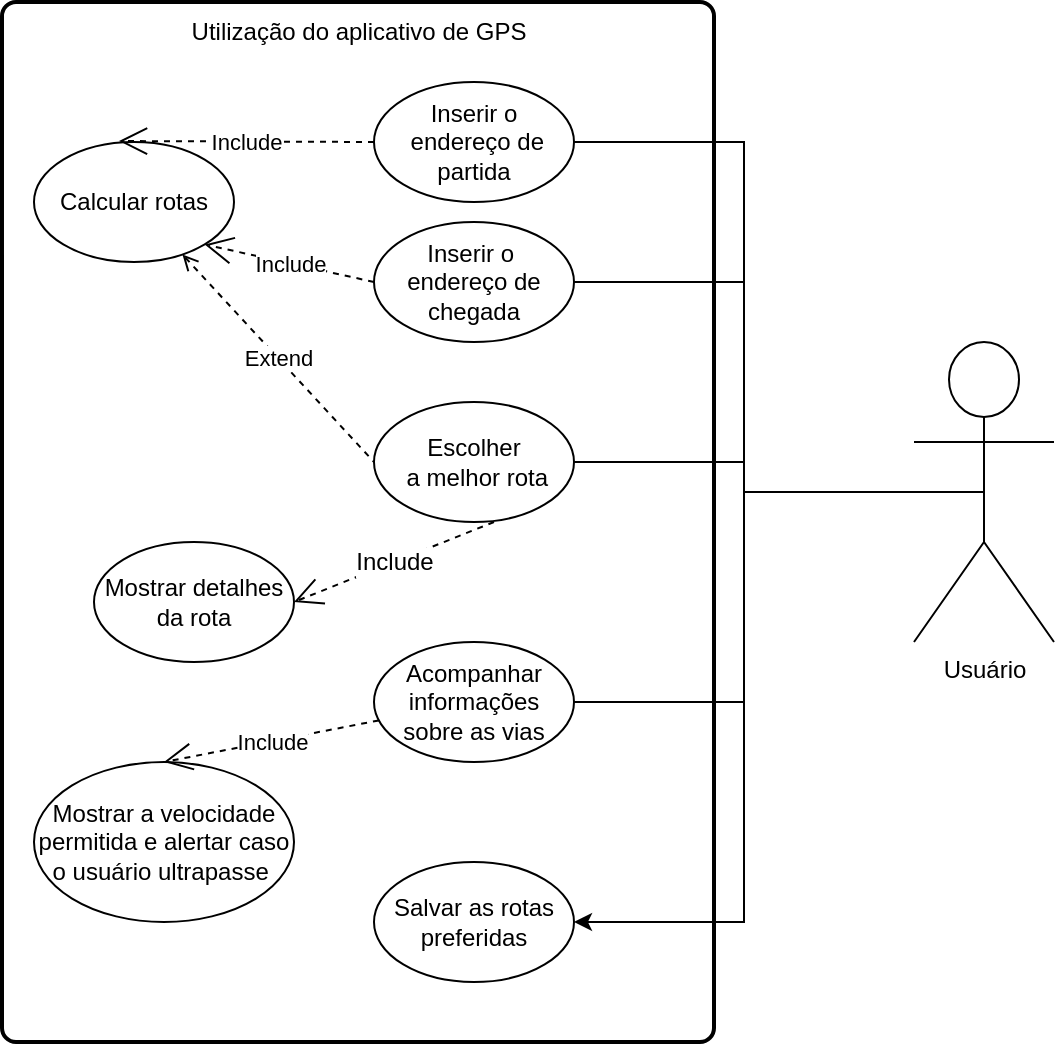 <mxfile version="20.3.7" type="google"><diagram id="7qWm1MVSrzOuyHDWnpwn" name="Página-1"><mxGraphModel grid="1" page="1" gridSize="10" guides="1" tooltips="1" connect="1" arrows="1" fold="1" pageScale="1" pageWidth="827" pageHeight="1169" math="0" shadow="0"><root><mxCell id="0"/><mxCell id="1" parent="0"/><mxCell id="D9M8UP6qwXLpHyBVQPMZ-1" value="" style="rounded=1;whiteSpace=wrap;html=1;absoluteArcSize=1;arcSize=14;strokeWidth=2;" vertex="1" parent="1"><mxGeometry x="244" y="40" width="356" height="520" as="geometry"/></mxCell><mxCell id="D9M8UP6qwXLpHyBVQPMZ-10" style="edgeStyle=orthogonalEdgeStyle;rounded=0;orthogonalLoop=1;jettySize=auto;html=1;entryX=1;entryY=0.5;entryDx=0;entryDy=0;exitX=0.5;exitY=0.5;exitDx=0;exitDy=0;exitPerimeter=0;endArrow=none;endFill=0;" edge="1" parent="1" source="D9M8UP6qwXLpHyBVQPMZ-2" target="D9M8UP6qwXLpHyBVQPMZ-8"><mxGeometry relative="1" as="geometry"/></mxCell><mxCell id="D9M8UP6qwXLpHyBVQPMZ-11" style="edgeStyle=orthogonalEdgeStyle;rounded=0;orthogonalLoop=1;jettySize=auto;html=1;entryX=1;entryY=0.5;entryDx=0;entryDy=0;endArrow=none;endFill=0;exitX=0.5;exitY=0.5;exitDx=0;exitDy=0;exitPerimeter=0;" edge="1" parent="1" source="D9M8UP6qwXLpHyBVQPMZ-2" target="D9M8UP6qwXLpHyBVQPMZ-9"><mxGeometry relative="1" as="geometry"/></mxCell><mxCell id="D9M8UP6qwXLpHyBVQPMZ-21" style="edgeStyle=orthogonalEdgeStyle;rounded=0;orthogonalLoop=1;jettySize=auto;html=1;endArrow=none;endFill=0;exitX=0.5;exitY=0.5;exitDx=0;exitDy=0;exitPerimeter=0;" edge="1" parent="1" source="D9M8UP6qwXLpHyBVQPMZ-2" target="D9M8UP6qwXLpHyBVQPMZ-17"><mxGeometry relative="1" as="geometry"/></mxCell><mxCell id="D9M8UP6qwXLpHyBVQPMZ-36" style="edgeStyle=orthogonalEdgeStyle;rounded=0;orthogonalLoop=1;jettySize=auto;html=1;exitX=0.5;exitY=0.5;exitDx=0;exitDy=0;exitPerimeter=0;entryX=1;entryY=0.5;entryDx=0;entryDy=0;endArrow=none;endFill=0;" edge="1" parent="1" source="D9M8UP6qwXLpHyBVQPMZ-2" target="D9M8UP6qwXLpHyBVQPMZ-35"><mxGeometry relative="1" as="geometry"/></mxCell><mxCell id="2CJr2wrCyJSFxxjQsNQz-2" style="edgeStyle=orthogonalEdgeStyle;rounded=0;orthogonalLoop=1;jettySize=auto;html=1;entryX=1;entryY=0.5;entryDx=0;entryDy=0;" edge="1" parent="1" source="D9M8UP6qwXLpHyBVQPMZ-2" target="2CJr2wrCyJSFxxjQsNQz-1"><mxGeometry relative="1" as="geometry"/></mxCell><mxCell id="D9M8UP6qwXLpHyBVQPMZ-2" value="Usuário" style="shape=umlActor;verticalLabelPosition=bottom;verticalAlign=top;html=1;" vertex="1" parent="1"><mxGeometry x="700" y="210" width="70" height="150" as="geometry"/></mxCell><mxCell id="D9M8UP6qwXLpHyBVQPMZ-8" value="Inserir o&lt;br&gt;&amp;nbsp;endereço de partida" style="ellipse;whiteSpace=wrap;html=1;align=center;" vertex="1" parent="1"><mxGeometry x="430" y="80" width="100" height="60" as="geometry"/></mxCell><mxCell id="D9M8UP6qwXLpHyBVQPMZ-9" value="Inserir o&amp;nbsp; endereço de chegada" style="ellipse;whiteSpace=wrap;html=1;align=center;" vertex="1" parent="1"><mxGeometry x="430" y="150" width="100" height="60" as="geometry"/></mxCell><mxCell id="D9M8UP6qwXLpHyBVQPMZ-13" value="Calcular rotas" style="ellipse;whiteSpace=wrap;html=1;align=center;" vertex="1" parent="1"><mxGeometry x="260" y="110" width="100" height="60" as="geometry"/></mxCell><mxCell id="D9M8UP6qwXLpHyBVQPMZ-17" value="Escolher&lt;br&gt;&amp;nbsp;a melhor rota" style="ellipse;whiteSpace=wrap;html=1;align=center;" vertex="1" parent="1"><mxGeometry x="430" y="240" width="100" height="60" as="geometry"/></mxCell><mxCell id="D9M8UP6qwXLpHyBVQPMZ-23" value="Include" style="endArrow=open;endSize=12;dashed=1;html=1;rounded=0;entryX=0.425;entryY=-0.008;entryDx=0;entryDy=0;entryPerimeter=0;" edge="1" parent="1" source="D9M8UP6qwXLpHyBVQPMZ-8" target="D9M8UP6qwXLpHyBVQPMZ-13"><mxGeometry width="160" relative="1" as="geometry"><mxPoint x="270" y="110" as="sourcePoint"/><mxPoint x="340" y="110" as="targetPoint"/></mxGeometry></mxCell><mxCell id="D9M8UP6qwXLpHyBVQPMZ-24" value="Include" style="endArrow=open;endSize=12;dashed=1;html=1;rounded=0;entryX=1;entryY=1;entryDx=0;entryDy=0;exitX=0;exitY=0.5;exitDx=0;exitDy=0;" edge="1" parent="1" source="D9M8UP6qwXLpHyBVQPMZ-9" target="D9M8UP6qwXLpHyBVQPMZ-13"><mxGeometry width="160" relative="1" as="geometry"><mxPoint x="420" y="180" as="sourcePoint"/><mxPoint x="580" y="180" as="targetPoint"/></mxGeometry></mxCell><mxCell id="D9M8UP6qwXLpHyBVQPMZ-25" value="Extend" style="endArrow=none;endSize=12;dashed=1;html=1;rounded=0;entryX=0;entryY=0.5;entryDx=0;entryDy=0;startArrow=open;startFill=0;endFill=0;" edge="1" parent="1" source="D9M8UP6qwXLpHyBVQPMZ-13" target="D9M8UP6qwXLpHyBVQPMZ-17"><mxGeometry width="160" relative="1" as="geometry"><mxPoint x="340" y="170" as="sourcePoint"/><mxPoint x="340" y="330" as="targetPoint"/></mxGeometry></mxCell><mxCell id="D9M8UP6qwXLpHyBVQPMZ-32" value="Mostrar detalhes da rota" style="ellipse;whiteSpace=wrap;html=1;align=center;" vertex="1" parent="1"><mxGeometry x="290" y="310" width="100" height="60" as="geometry"/></mxCell><mxCell id="D9M8UP6qwXLpHyBVQPMZ-35" value="Acompanhar informações sobre as vias" style="ellipse;whiteSpace=wrap;html=1;align=center;" vertex="1" parent="1"><mxGeometry x="430" y="360" width="100" height="60" as="geometry"/></mxCell><mxCell id="D9M8UP6qwXLpHyBVQPMZ-37" value="&lt;font style=&quot;font-size: 12px;&quot;&gt;Mostrar a velocidade permitida e alertar caso o usuário ultrapasse&amp;nbsp;&lt;/font&gt;" style="ellipse;whiteSpace=wrap;html=1;align=center;" vertex="1" parent="1"><mxGeometry x="260" y="420" width="130" height="80" as="geometry"/></mxCell><mxCell id="D9M8UP6qwXLpHyBVQPMZ-41" value="Include" style="endArrow=open;endSize=12;dashed=1;html=1;rounded=0;entryX=0.5;entryY=0;entryDx=0;entryDy=0;" edge="1" parent="1" source="D9M8UP6qwXLpHyBVQPMZ-35" target="D9M8UP6qwXLpHyBVQPMZ-37"><mxGeometry width="160" relative="1" as="geometry"><mxPoint x="270" y="410" as="sourcePoint"/><mxPoint x="270" y="410" as="targetPoint"/></mxGeometry></mxCell><mxCell id="D9M8UP6qwXLpHyBVQPMZ-44" value="Include" style="endArrow=open;endSize=12;dashed=1;html=1;rounded=0;fontSize=12;entryX=1;entryY=0.5;entryDx=0;entryDy=0;" edge="1" parent="1" target="D9M8UP6qwXLpHyBVQPMZ-32"><mxGeometry width="160" relative="1" as="geometry"><mxPoint x="490" y="300" as="sourcePoint"/><mxPoint x="540" y="340" as="targetPoint"/></mxGeometry></mxCell><mxCell id="2CJr2wrCyJSFxxjQsNQz-1" value="Salvar as rotas preferidas" style="ellipse;whiteSpace=wrap;html=1;align=center;" vertex="1" parent="1"><mxGeometry x="430" y="470" width="100" height="60" as="geometry"/></mxCell><mxCell id="2CJr2wrCyJSFxxjQsNQz-3" value="Utilização do aplicativo de GPS" style="text;html=1;align=center;verticalAlign=middle;resizable=0;points=[];autosize=1;strokeColor=none;fillColor=none;" vertex="1" parent="1"><mxGeometry x="327" y="40" width="190" height="30" as="geometry"/></mxCell></root></mxGraphModel></diagram></mxfile>